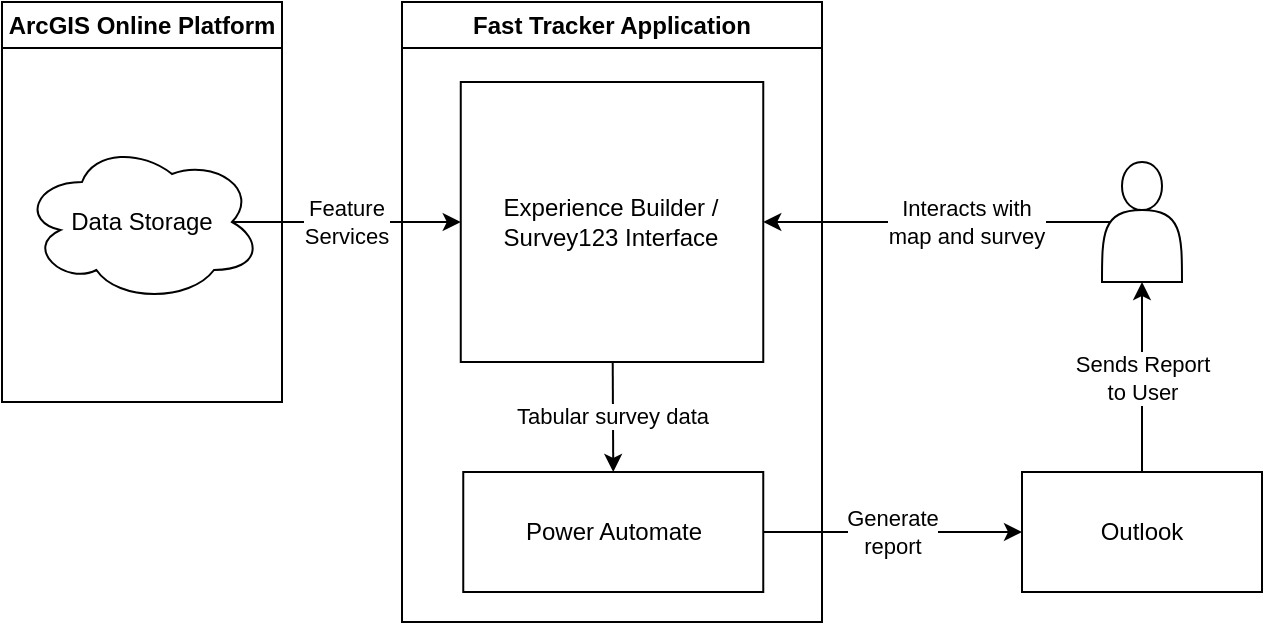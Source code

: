 <mxfile>
    <diagram id="jgWHq72rvJZlGo6y-WqA" name="Page-1">
        <mxGraphModel dx="809" dy="690" grid="1" gridSize="10" guides="1" tooltips="1" connect="1" arrows="1" fold="1" page="0" pageScale="1" pageWidth="850" pageHeight="1100" math="0" shadow="0">
            <root>
                <mxCell id="0"/>
                <mxCell id="1" parent="0"/>
                <mxCell id="32" value="Interacts with&lt;br&gt;map&amp;nbsp;and survey" style="edgeStyle=none;rounded=1;html=1;exitX=0.1;exitY=0.5;exitDx=0;exitDy=0;exitPerimeter=0;entryX=1;entryY=0.5;entryDx=0;entryDy=0;" edge="1" parent="1" source="4" target="11">
                    <mxGeometry x="-0.17" relative="1" as="geometry">
                        <mxPoint as="offset"/>
                    </mxGeometry>
                </mxCell>
                <mxCell id="4" value="" style="shape=actor;whiteSpace=wrap;html=1;" vertex="1" parent="1">
                    <mxGeometry x="670" y="160" width="40" height="60" as="geometry"/>
                </mxCell>
                <mxCell id="16" value="Feature&lt;br&gt;Services" style="edgeStyle=none;rounded=1;html=1;entryX=0;entryY=0.5;entryDx=0;entryDy=0;exitX=0.875;exitY=0.5;exitDx=0;exitDy=0;exitPerimeter=0;" edge="1" parent="1" source="19" target="11">
                    <mxGeometry x="-0.006" relative="1" as="geometry">
                        <mxPoint x="437.906" y="168.317" as="sourcePoint"/>
                        <mxPoint as="offset"/>
                    </mxGeometry>
                </mxCell>
                <mxCell id="9" value="Fast Tracker Application" style="swimlane;whiteSpace=wrap;html=1;" vertex="1" parent="1">
                    <mxGeometry x="320" y="80" width="210" height="310" as="geometry"/>
                </mxCell>
                <mxCell id="17" value="Tabular survey data" style="edgeStyle=none;rounded=1;html=1;entryX=0.5;entryY=0;entryDx=0;entryDy=0;" edge="1" parent="9" source="11" target="13">
                    <mxGeometry relative="1" as="geometry"/>
                </mxCell>
                <mxCell id="11" value="Experience Builder / Survey123 Interface" style="rounded=0;whiteSpace=wrap;html=1;" vertex="1" parent="9">
                    <mxGeometry x="29.38" y="40" width="151.25" height="140" as="geometry"/>
                </mxCell>
                <mxCell id="13" value="Power Automate" style="rounded=0;whiteSpace=wrap;html=1;" vertex="1" parent="9">
                    <mxGeometry x="30.63" y="235" width="150" height="60" as="geometry"/>
                </mxCell>
                <mxCell id="18" value="ArcGIS Online Platform" style="swimlane;whiteSpace=wrap;html=1;" vertex="1" parent="1">
                    <mxGeometry x="120" y="80" width="140" height="200" as="geometry"/>
                </mxCell>
                <mxCell id="19" value="Data Storage" style="ellipse;shape=cloud;whiteSpace=wrap;html=1;" vertex="1" parent="18">
                    <mxGeometry x="10" y="70" width="120" height="80" as="geometry"/>
                </mxCell>
                <mxCell id="28" value="Generate&lt;br&gt;report" style="edgeStyle=none;rounded=1;html=1;entryX=0;entryY=0.5;entryDx=0;entryDy=0;" edge="1" parent="1" source="13" target="33">
                    <mxGeometry relative="1" as="geometry">
                        <mxPoint x="640" y="345" as="targetPoint"/>
                    </mxGeometry>
                </mxCell>
                <mxCell id="31" value="Sends Report&lt;br&gt;to User" style="edgeStyle=none;rounded=1;html=1;exitX=0.5;exitY=0;exitDx=0;exitDy=0;entryX=0.5;entryY=1;entryDx=0;entryDy=0;" edge="1" parent="1" source="33" target="4">
                    <mxGeometry relative="1" as="geometry">
                        <mxPoint x="680" y="297.5" as="sourcePoint"/>
                    </mxGeometry>
                </mxCell>
                <mxCell id="33" value="Outlook" style="rounded=0;whiteSpace=wrap;html=1;" vertex="1" parent="1">
                    <mxGeometry x="630" y="315" width="120" height="60" as="geometry"/>
                </mxCell>
            </root>
        </mxGraphModel>
    </diagram>
</mxfile>